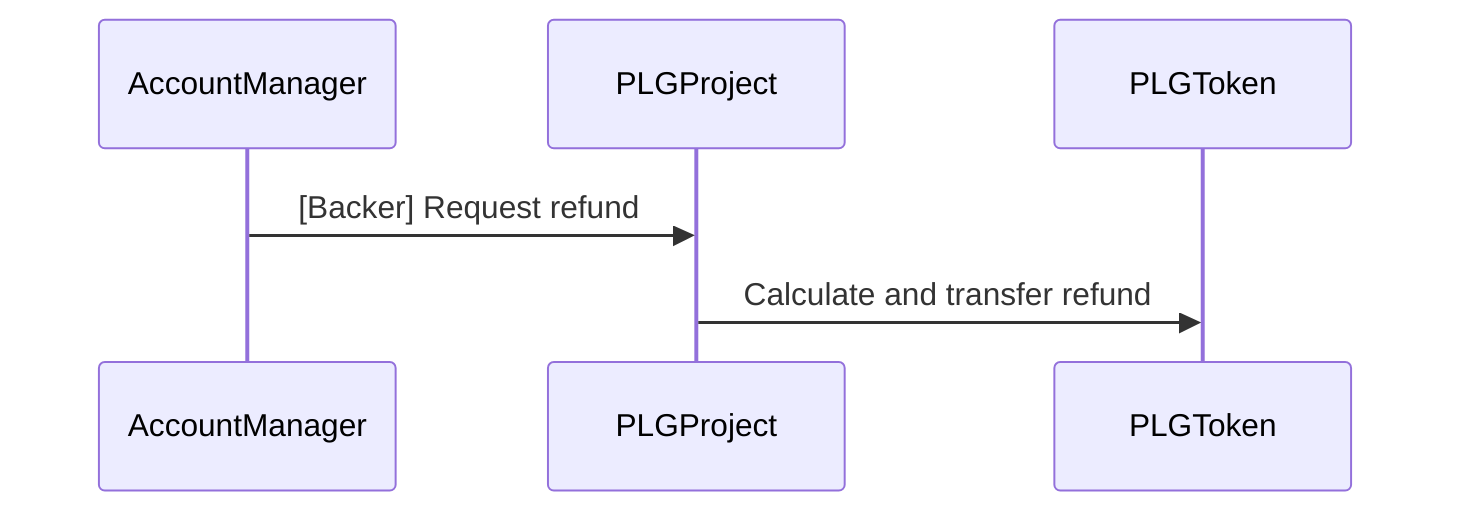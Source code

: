 sequenceDiagram
  AccountManager ->> PLGProject: [Backer] Request refund
  PLGProject ->> PLGToken: Calculate and transfer refund